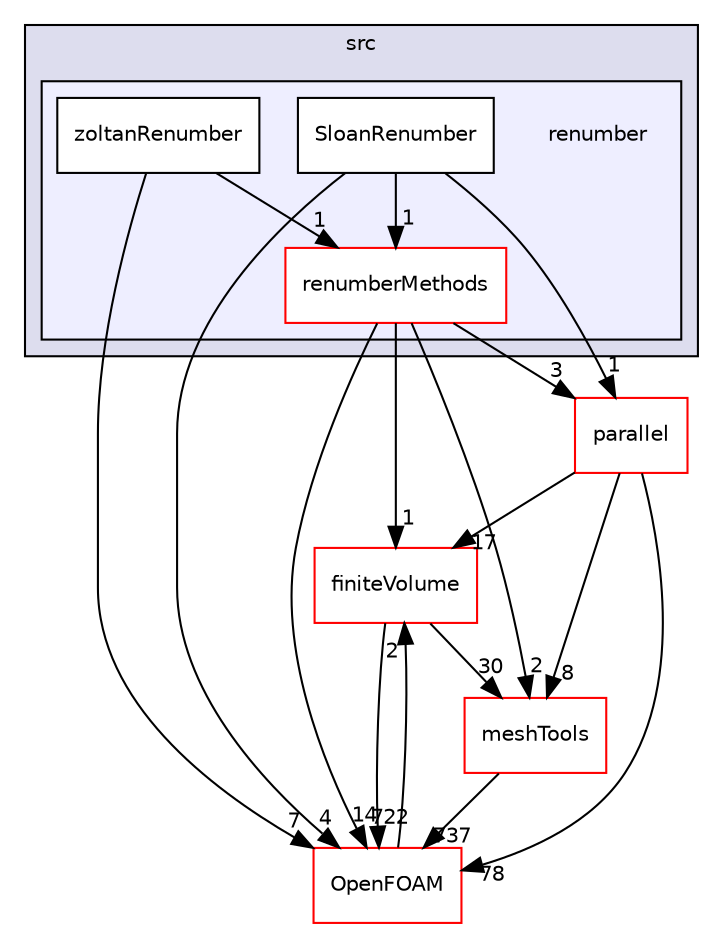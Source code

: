digraph "src/renumber" {
  bgcolor=transparent;
  compound=true
  node [ fontsize="10", fontname="Helvetica"];
  edge [ labelfontsize="10", labelfontname="Helvetica"];
  subgraph clusterdir_68267d1309a1af8e8297ef4c3efbcdba {
    graph [ bgcolor="#ddddee", pencolor="black", label="src" fontname="Helvetica", fontsize="10", URL="dir_68267d1309a1af8e8297ef4c3efbcdba.html"]
  subgraph clusterdir_3fb75520e4639d06064b0beb93e07f9b {
    graph [ bgcolor="#eeeeff", pencolor="black", label="" URL="dir_3fb75520e4639d06064b0beb93e07f9b.html"];
    dir_3fb75520e4639d06064b0beb93e07f9b [shape=plaintext label="renumber"];
    dir_9e5805c39c1270dd5674b9b6b0d61546 [shape=box label="renumberMethods" color="red" fillcolor="white" style="filled" URL="dir_9e5805c39c1270dd5674b9b6b0d61546.html"];
    dir_0aacc39b17e86d84e6418b494edc95d8 [shape=box label="SloanRenumber" color="black" fillcolor="white" style="filled" URL="dir_0aacc39b17e86d84e6418b494edc95d8.html"];
    dir_5e9bdfa9f23de4162b6b8e5c1cf03d8e [shape=box label="zoltanRenumber" color="black" fillcolor="white" style="filled" URL="dir_5e9bdfa9f23de4162b6b8e5c1cf03d8e.html"];
  }
  }
  dir_9bd15774b555cf7259a6fa18f99fe99b [shape=box label="finiteVolume" color="red" URL="dir_9bd15774b555cf7259a6fa18f99fe99b.html"];
  dir_ae30ad0bef50cf391b24c614251bb9fd [shape=box label="meshTools" color="red" URL="dir_ae30ad0bef50cf391b24c614251bb9fd.html"];
  dir_72b2b5518d1565784443265ec6729f79 [shape=box label="parallel" color="red" URL="dir_72b2b5518d1565784443265ec6729f79.html"];
  dir_c5473ff19b20e6ec4dfe5c310b3778a8 [shape=box label="OpenFOAM" color="red" URL="dir_c5473ff19b20e6ec4dfe5c310b3778a8.html"];
  dir_9bd15774b555cf7259a6fa18f99fe99b->dir_ae30ad0bef50cf391b24c614251bb9fd [headlabel="30", labeldistance=1.5 headhref="dir_000881_001727.html"];
  dir_9bd15774b555cf7259a6fa18f99fe99b->dir_c5473ff19b20e6ec4dfe5c310b3778a8 [headlabel="722", labeldistance=1.5 headhref="dir_000881_001873.html"];
  dir_0aacc39b17e86d84e6418b494edc95d8->dir_9e5805c39c1270dd5674b9b6b0d61546 [headlabel="1", labeldistance=1.5 headhref="dir_002588_002581.html"];
  dir_0aacc39b17e86d84e6418b494edc95d8->dir_72b2b5518d1565784443265ec6729f79 [headlabel="1", labeldistance=1.5 headhref="dir_002588_002404.html"];
  dir_0aacc39b17e86d84e6418b494edc95d8->dir_c5473ff19b20e6ec4dfe5c310b3778a8 [headlabel="4", labeldistance=1.5 headhref="dir_002588_001873.html"];
  dir_ae30ad0bef50cf391b24c614251bb9fd->dir_c5473ff19b20e6ec4dfe5c310b3778a8 [headlabel="737", labeldistance=1.5 headhref="dir_001727_001873.html"];
  dir_9e5805c39c1270dd5674b9b6b0d61546->dir_9bd15774b555cf7259a6fa18f99fe99b [headlabel="1", labeldistance=1.5 headhref="dir_002581_000881.html"];
  dir_9e5805c39c1270dd5674b9b6b0d61546->dir_ae30ad0bef50cf391b24c614251bb9fd [headlabel="2", labeldistance=1.5 headhref="dir_002581_001727.html"];
  dir_9e5805c39c1270dd5674b9b6b0d61546->dir_72b2b5518d1565784443265ec6729f79 [headlabel="3", labeldistance=1.5 headhref="dir_002581_002404.html"];
  dir_9e5805c39c1270dd5674b9b6b0d61546->dir_c5473ff19b20e6ec4dfe5c310b3778a8 [headlabel="14", labeldistance=1.5 headhref="dir_002581_001873.html"];
  dir_72b2b5518d1565784443265ec6729f79->dir_9bd15774b555cf7259a6fa18f99fe99b [headlabel="17", labeldistance=1.5 headhref="dir_002404_000881.html"];
  dir_72b2b5518d1565784443265ec6729f79->dir_ae30ad0bef50cf391b24c614251bb9fd [headlabel="8", labeldistance=1.5 headhref="dir_002404_001727.html"];
  dir_72b2b5518d1565784443265ec6729f79->dir_c5473ff19b20e6ec4dfe5c310b3778a8 [headlabel="78", labeldistance=1.5 headhref="dir_002404_001873.html"];
  dir_c5473ff19b20e6ec4dfe5c310b3778a8->dir_9bd15774b555cf7259a6fa18f99fe99b [headlabel="2", labeldistance=1.5 headhref="dir_001873_000881.html"];
  dir_5e9bdfa9f23de4162b6b8e5c1cf03d8e->dir_9e5805c39c1270dd5674b9b6b0d61546 [headlabel="1", labeldistance=1.5 headhref="dir_002589_002581.html"];
  dir_5e9bdfa9f23de4162b6b8e5c1cf03d8e->dir_c5473ff19b20e6ec4dfe5c310b3778a8 [headlabel="7", labeldistance=1.5 headhref="dir_002589_001873.html"];
}
